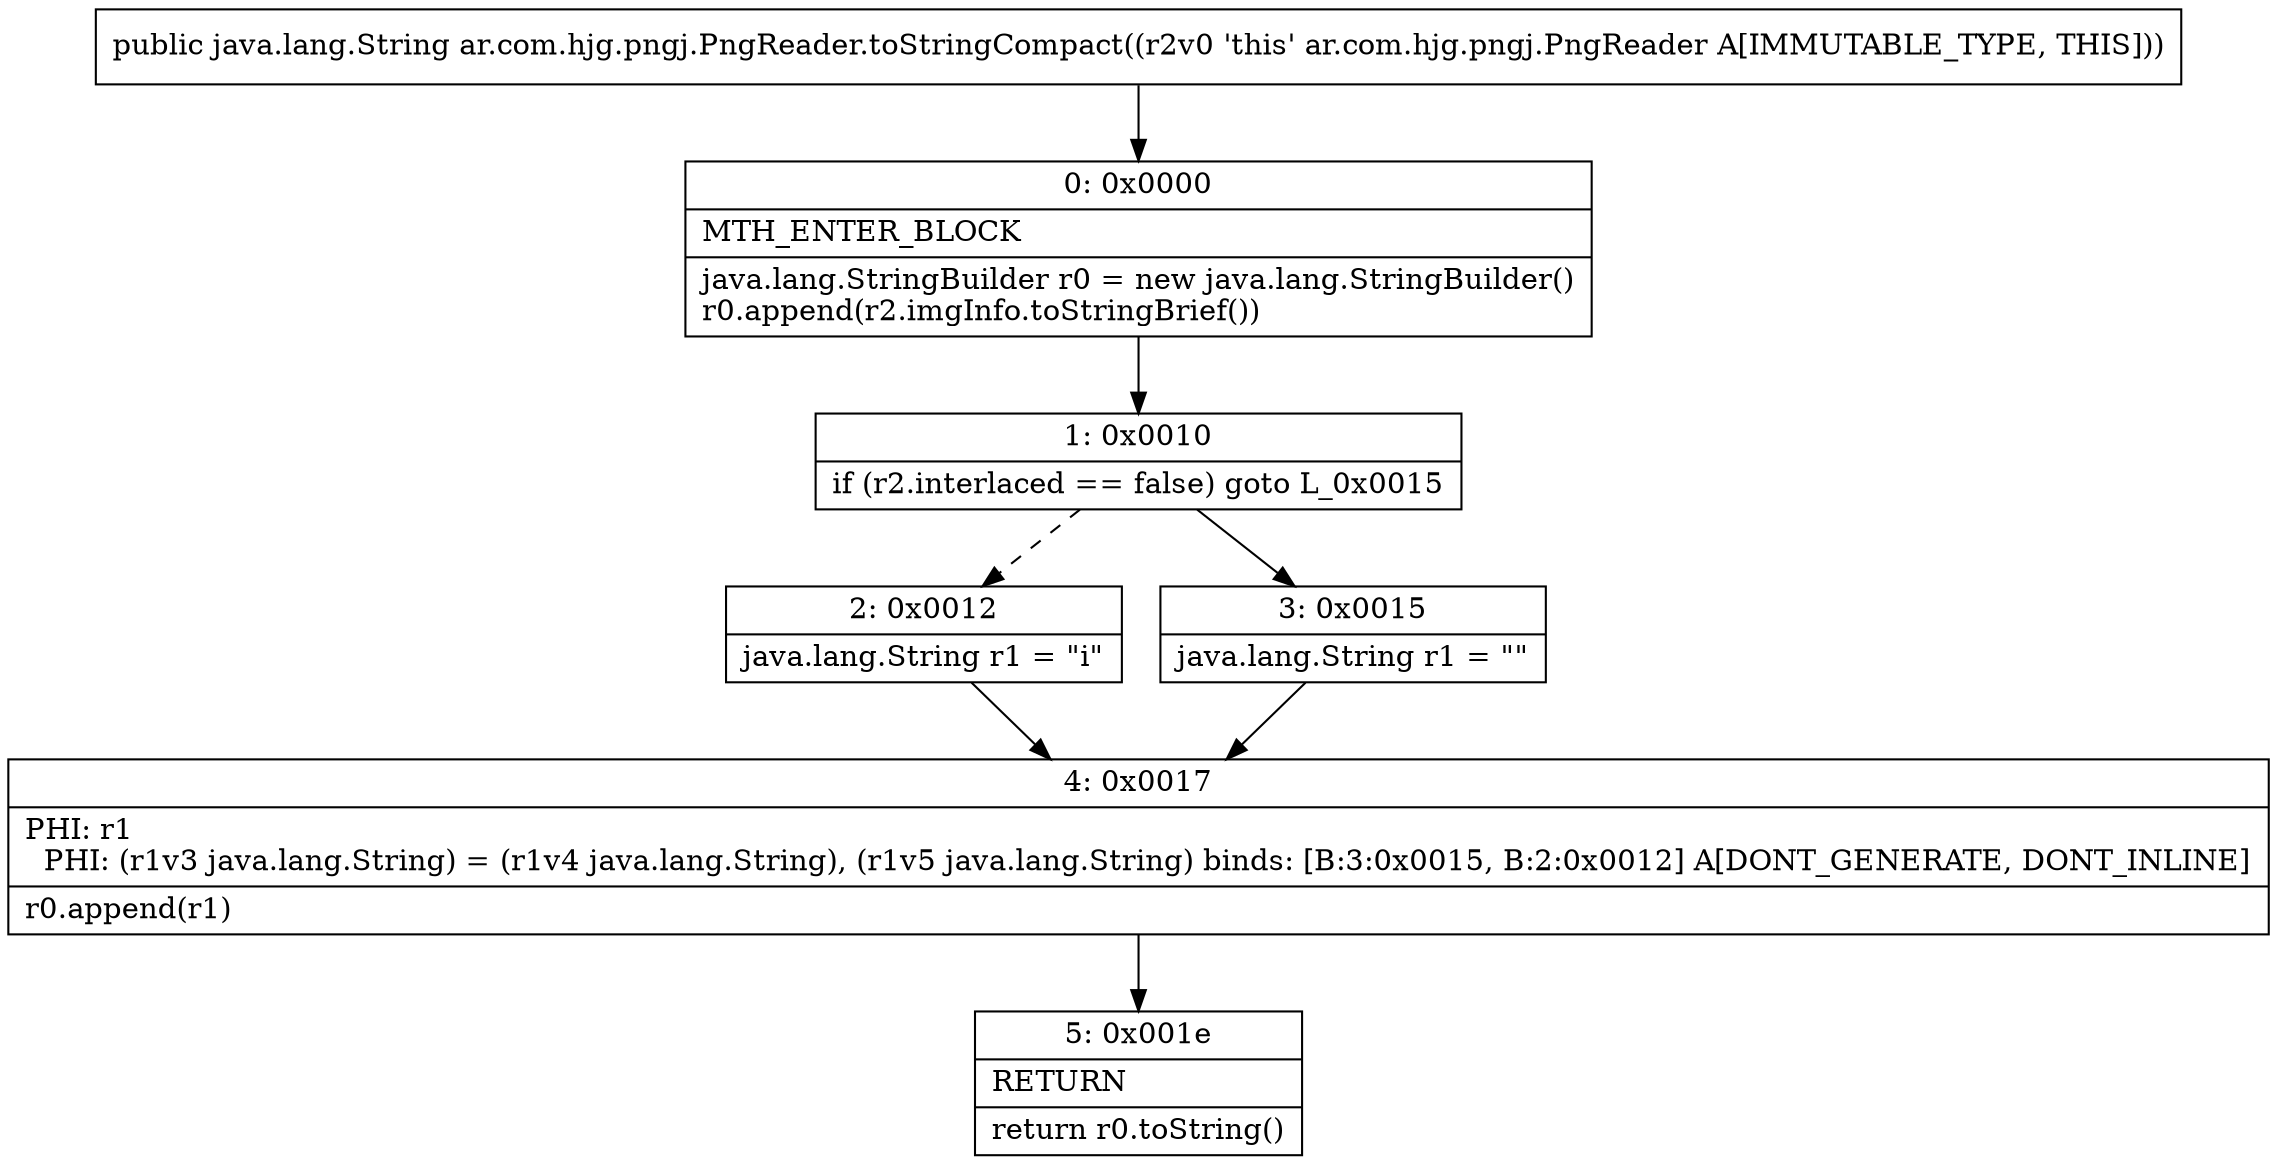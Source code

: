 digraph "CFG forar.com.hjg.pngj.PngReader.toStringCompact()Ljava\/lang\/String;" {
Node_0 [shape=record,label="{0\:\ 0x0000|MTH_ENTER_BLOCK\l|java.lang.StringBuilder r0 = new java.lang.StringBuilder()\lr0.append(r2.imgInfo.toStringBrief())\l}"];
Node_1 [shape=record,label="{1\:\ 0x0010|if (r2.interlaced == false) goto L_0x0015\l}"];
Node_2 [shape=record,label="{2\:\ 0x0012|java.lang.String r1 = \"i\"\l}"];
Node_3 [shape=record,label="{3\:\ 0x0015|java.lang.String r1 = \"\"\l}"];
Node_4 [shape=record,label="{4\:\ 0x0017|PHI: r1 \l  PHI: (r1v3 java.lang.String) = (r1v4 java.lang.String), (r1v5 java.lang.String) binds: [B:3:0x0015, B:2:0x0012] A[DONT_GENERATE, DONT_INLINE]\l|r0.append(r1)\l}"];
Node_5 [shape=record,label="{5\:\ 0x001e|RETURN\l|return r0.toString()\l}"];
MethodNode[shape=record,label="{public java.lang.String ar.com.hjg.pngj.PngReader.toStringCompact((r2v0 'this' ar.com.hjg.pngj.PngReader A[IMMUTABLE_TYPE, THIS])) }"];
MethodNode -> Node_0;
Node_0 -> Node_1;
Node_1 -> Node_2[style=dashed];
Node_1 -> Node_3;
Node_2 -> Node_4;
Node_3 -> Node_4;
Node_4 -> Node_5;
}

